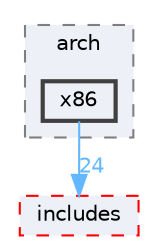 digraph "/Users/jonathan/Works/Tools/Triton/src/libtriton/arch/x86"
{
 // LATEX_PDF_SIZE
  bgcolor="transparent";
  edge [fontname=Helvetica,fontsize=10,labelfontname=Helvetica,labelfontsize=10];
  node [fontname=Helvetica,fontsize=10,shape=box,height=0.2,width=0.4];
  compound=true
  subgraph clusterdir_438c551635df427b50f3732e2af9bbb8 {
    graph [ bgcolor="#edf0f7", pencolor="grey50", label="arch", fontname=Helvetica,fontsize=10 style="filled,dashed", URL="dir_438c551635df427b50f3732e2af9bbb8.html",tooltip=""]
  dir_66676286a00334febbf1074b7288c19b [label="x86", fillcolor="#edf0f7", color="grey25", style="filled,bold", URL="dir_66676286a00334febbf1074b7288c19b.html",tooltip=""];
  }
  dir_f9d272ec16541780a187e9fc1e6dde2e [label="includes", fillcolor="#edf0f7", color="red", style="filled,dashed", URL="dir_f9d272ec16541780a187e9fc1e6dde2e.html",tooltip=""];
  dir_66676286a00334febbf1074b7288c19b->dir_f9d272ec16541780a187e9fc1e6dde2e [headlabel="24", labeldistance=1.5 headhref="dir_000032_000011.html" color="steelblue1" fontcolor="steelblue1"];
}
